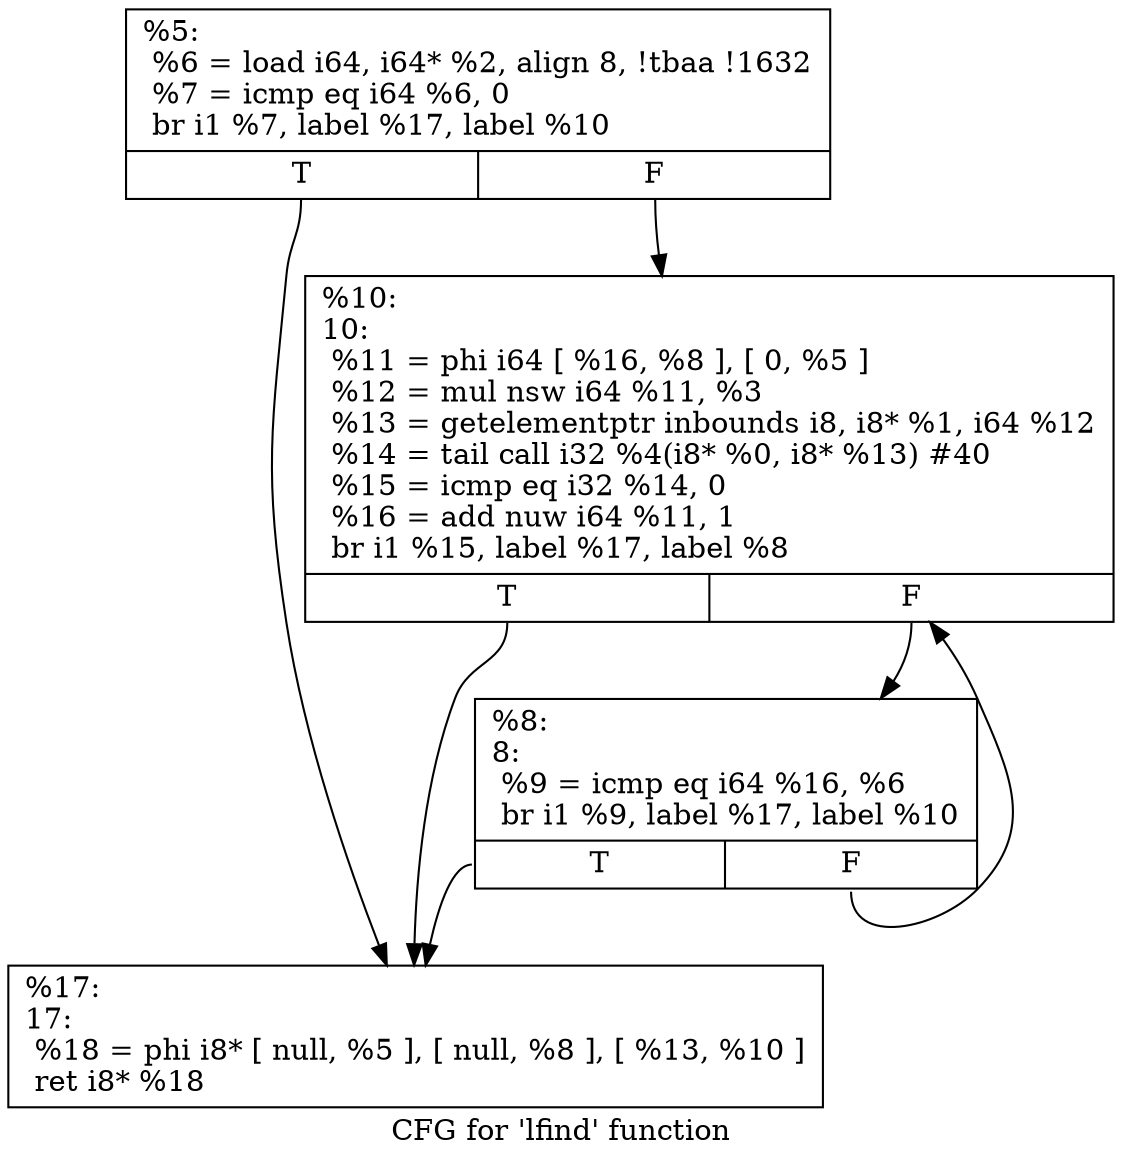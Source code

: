 digraph "CFG for 'lfind' function" {
	label="CFG for 'lfind' function";

	Node0x1c50120 [shape=record,label="{%5:\l  %6 = load i64, i64* %2, align 8, !tbaa !1632\l  %7 = icmp eq i64 %6, 0\l  br i1 %7, label %17, label %10\l|{<s0>T|<s1>F}}"];
	Node0x1c50120:s0 -> Node0x1c502e0;
	Node0x1c50120:s1 -> Node0x1c50290;
	Node0x1c50240 [shape=record,label="{%8:\l8:                                                \l  %9 = icmp eq i64 %16, %6\l  br i1 %9, label %17, label %10\l|{<s0>T|<s1>F}}"];
	Node0x1c50240:s0 -> Node0x1c502e0;
	Node0x1c50240:s1 -> Node0x1c50290;
	Node0x1c50290 [shape=record,label="{%10:\l10:                                               \l  %11 = phi i64 [ %16, %8 ], [ 0, %5 ]\l  %12 = mul nsw i64 %11, %3\l  %13 = getelementptr inbounds i8, i8* %1, i64 %12\l  %14 = tail call i32 %4(i8* %0, i8* %13) #40\l  %15 = icmp eq i32 %14, 0\l  %16 = add nuw i64 %11, 1\l  br i1 %15, label %17, label %8\l|{<s0>T|<s1>F}}"];
	Node0x1c50290:s0 -> Node0x1c502e0;
	Node0x1c50290:s1 -> Node0x1c50240;
	Node0x1c502e0 [shape=record,label="{%17:\l17:                                               \l  %18 = phi i8* [ null, %5 ], [ null, %8 ], [ %13, %10 ]\l  ret i8* %18\l}"];
}
